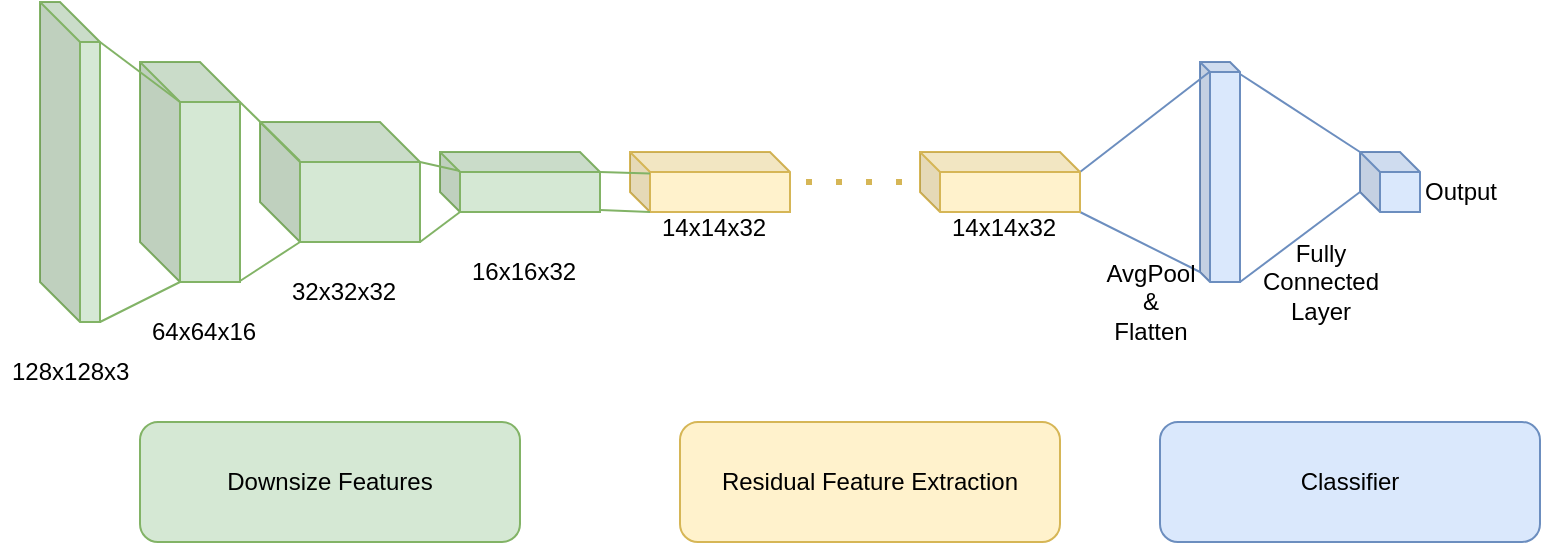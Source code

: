<mxfile version="24.6.0" type="google" pages="2">
  <diagram name="Feature" id="MzNSsnG1RD-xaepFdXYa">
    <mxGraphModel grid="1" page="1" gridSize="10" guides="1" tooltips="1" connect="1" arrows="1" fold="1" pageScale="1" pageWidth="850" pageHeight="1100" math="0" shadow="0">
      <root>
        <mxCell id="0" />
        <mxCell id="1" parent="0" />
        <mxCell id="TgdVf9eA8XH0AdE2VDAJ-2" value="" style="shape=cube;whiteSpace=wrap;html=1;boundedLbl=1;backgroundOutline=1;darkOpacity=0.05;darkOpacity2=0.1;fillColor=#d5e8d4;strokeColor=#82b366;" vertex="1" parent="1">
          <mxGeometry x="50" y="220" width="30" height="160" as="geometry" />
        </mxCell>
        <mxCell id="TgdVf9eA8XH0AdE2VDAJ-3" value="" style="shape=cube;whiteSpace=wrap;html=1;boundedLbl=1;backgroundOutline=1;darkOpacity=0.05;darkOpacity2=0.1;fillColor=#d5e8d4;strokeColor=#82b366;" vertex="1" parent="1">
          <mxGeometry x="100" y="250" width="50" height="110" as="geometry" />
        </mxCell>
        <mxCell id="TgdVf9eA8XH0AdE2VDAJ-4" value="" style="shape=cube;whiteSpace=wrap;html=1;boundedLbl=1;backgroundOutline=1;darkOpacity=0.05;darkOpacity2=0.1;fillColor=#d5e8d4;strokeColor=#82b366;" vertex="1" parent="1">
          <mxGeometry x="160" y="280" width="80" height="60" as="geometry" />
        </mxCell>
        <mxCell id="TgdVf9eA8XH0AdE2VDAJ-5" value="" style="shape=cube;whiteSpace=wrap;html=1;boundedLbl=1;backgroundOutline=1;darkOpacity=0.05;darkOpacity2=0.1;size=10;fillColor=#d5e8d4;strokeColor=#82b366;" vertex="1" parent="1">
          <mxGeometry x="250" y="295" width="80" height="30" as="geometry" />
        </mxCell>
        <mxCell id="TgdVf9eA8XH0AdE2VDAJ-6" value="128x128x3" style="text;strokeColor=none;fillColor=none;align=left;verticalAlign=middle;spacingLeft=4;spacingRight=4;overflow=hidden;points=[[0,0.5],[1,0.5]];portConstraint=eastwest;rotatable=0;whiteSpace=wrap;html=1;" vertex="1" parent="1">
          <mxGeometry x="30" y="390" width="80" height="30" as="geometry" />
        </mxCell>
        <mxCell id="TgdVf9eA8XH0AdE2VDAJ-7" value="64x64x16" style="text;strokeColor=none;fillColor=none;align=left;verticalAlign=middle;spacingLeft=4;spacingRight=4;overflow=hidden;points=[[0,0.5],[1,0.5]];portConstraint=eastwest;rotatable=0;whiteSpace=wrap;html=1;" vertex="1" parent="1">
          <mxGeometry x="100" y="370" width="80" height="30" as="geometry" />
        </mxCell>
        <mxCell id="TgdVf9eA8XH0AdE2VDAJ-8" value="32x32x32" style="text;strokeColor=none;fillColor=none;align=left;verticalAlign=middle;spacingLeft=4;spacingRight=4;overflow=hidden;points=[[0,0.5],[1,0.5]];portConstraint=eastwest;rotatable=0;whiteSpace=wrap;html=1;" vertex="1" parent="1">
          <mxGeometry x="170" y="350" width="70" height="30" as="geometry" />
        </mxCell>
        <mxCell id="TgdVf9eA8XH0AdE2VDAJ-9" value="16x16x32" style="text;strokeColor=none;fillColor=none;align=left;verticalAlign=middle;spacingLeft=4;spacingRight=4;overflow=hidden;points=[[0,0.5],[1,0.5]];portConstraint=eastwest;rotatable=0;whiteSpace=wrap;html=1;" vertex="1" parent="1">
          <mxGeometry x="260" y="340" width="70" height="30" as="geometry" />
        </mxCell>
        <mxCell id="TgdVf9eA8XH0AdE2VDAJ-11" value="14x14x32" style="text;strokeColor=none;fillColor=none;align=left;verticalAlign=middle;spacingLeft=4;spacingRight=4;overflow=hidden;points=[[0,0.5],[1,0.5]];portConstraint=eastwest;rotatable=0;whiteSpace=wrap;html=1;" vertex="1" parent="1">
          <mxGeometry x="355" y="317.5" width="70" height="30" as="geometry" />
        </mxCell>
        <mxCell id="TgdVf9eA8XH0AdE2VDAJ-13" value="14x14x32" style="text;strokeColor=none;fillColor=none;align=left;verticalAlign=middle;spacingLeft=4;spacingRight=4;overflow=hidden;points=[[0,0.5],[1,0.5]];portConstraint=eastwest;rotatable=0;whiteSpace=wrap;html=1;" vertex="1" parent="1">
          <mxGeometry x="500" y="317.5" width="70" height="30" as="geometry" />
        </mxCell>
        <mxCell id="TgdVf9eA8XH0AdE2VDAJ-14" value="" style="endArrow=none;dashed=1;html=1;rounded=0;dashPattern=1 4;strokeWidth=3;fillColor=#fff2cc;strokeColor=#d6b656;" edge="1" parent="1">
          <mxGeometry width="50" height="50" relative="1" as="geometry">
            <mxPoint x="433" y="310" as="sourcePoint" />
            <mxPoint x="483" y="310" as="targetPoint" />
          </mxGeometry>
        </mxCell>
        <mxCell id="TgdVf9eA8XH0AdE2VDAJ-16" value="" style="endArrow=none;html=1;rounded=0;fillColor=#d5e8d4;strokeColor=#82b366;" edge="1" parent="1">
          <mxGeometry width="50" height="50" relative="1" as="geometry">
            <mxPoint x="80" y="240" as="sourcePoint" />
            <mxPoint x="120" y="270" as="targetPoint" />
          </mxGeometry>
        </mxCell>
        <mxCell id="TgdVf9eA8XH0AdE2VDAJ-18" value="" style="endArrow=none;html=1;rounded=0;fillColor=#d5e8d4;strokeColor=#82b366;" edge="1" parent="1">
          <mxGeometry width="50" height="50" relative="1" as="geometry">
            <mxPoint x="80" y="380" as="sourcePoint" />
            <mxPoint x="120" y="360" as="targetPoint" />
          </mxGeometry>
        </mxCell>
        <mxCell id="TgdVf9eA8XH0AdE2VDAJ-19" value="" style="shape=cube;whiteSpace=wrap;html=1;boundedLbl=1;backgroundOutline=1;darkOpacity=0.05;darkOpacity2=0.1;size=5;fillColor=#dae8fc;strokeColor=#6c8ebf;" vertex="1" parent="1">
          <mxGeometry x="630" y="250" width="20" height="110" as="geometry" />
        </mxCell>
        <mxCell id="TgdVf9eA8XH0AdE2VDAJ-21" value="" style="endArrow=none;html=1;rounded=0;entryX=0;entryY=0;entryDx=0;entryDy=0;entryPerimeter=0;fillColor=#dae8fc;strokeColor=#6c8ebf;" edge="1" parent="1" target="TgdVf9eA8XH0AdE2VDAJ-22">
          <mxGeometry width="50" height="50" relative="1" as="geometry">
            <mxPoint x="650" y="256" as="sourcePoint" />
            <mxPoint x="700" y="206" as="targetPoint" />
          </mxGeometry>
        </mxCell>
        <mxCell id="TgdVf9eA8XH0AdE2VDAJ-22" value="" style="shape=cube;whiteSpace=wrap;html=1;boundedLbl=1;backgroundOutline=1;darkOpacity=0.05;darkOpacity2=0.1;size=10;fillColor=#dae8fc;strokeColor=#6c8ebf;" vertex="1" parent="1">
          <mxGeometry x="710" y="295" width="30" height="30" as="geometry" />
        </mxCell>
        <mxCell id="TgdVf9eA8XH0AdE2VDAJ-23" value="" style="endArrow=none;html=1;rounded=0;entryX=0;entryY=0;entryDx=0;entryDy=20;entryPerimeter=0;fillColor=#dae8fc;strokeColor=#6c8ebf;" edge="1" parent="1" target="TgdVf9eA8XH0AdE2VDAJ-22">
          <mxGeometry width="50" height="50" relative="1" as="geometry">
            <mxPoint x="650" y="360" as="sourcePoint" />
            <mxPoint x="700" y="310" as="targetPoint" />
          </mxGeometry>
        </mxCell>
        <mxCell id="TgdVf9eA8XH0AdE2VDAJ-26" value="" style="endArrow=none;html=1;rounded=0;entryX=0;entryY=0;entryDx=20;entryDy=60;entryPerimeter=0;fillColor=#d5e8d4;strokeColor=#82b366;" edge="1" parent="1" target="TgdVf9eA8XH0AdE2VDAJ-4">
          <mxGeometry width="50" height="50" relative="1" as="geometry">
            <mxPoint x="150" y="359.5" as="sourcePoint" />
            <mxPoint x="179" y="347.5" as="targetPoint" />
          </mxGeometry>
        </mxCell>
        <mxCell id="TgdVf9eA8XH0AdE2VDAJ-27" value="" style="endArrow=none;html=1;rounded=0;entryX=0;entryY=0;entryDx=50;entryDy=20;entryPerimeter=0;fillColor=#d5e8d4;strokeColor=#82b366;" edge="1" parent="1" target="TgdVf9eA8XH0AdE2VDAJ-3">
          <mxGeometry width="50" height="50" relative="1" as="geometry">
            <mxPoint x="180" y="299.5" as="sourcePoint" />
            <mxPoint x="210" y="280" as="targetPoint" />
          </mxGeometry>
        </mxCell>
        <mxCell id="TgdVf9eA8XH0AdE2VDAJ-28" value="" style="endArrow=none;html=1;rounded=0;entryX=0;entryY=0;entryDx=80;entryDy=20;entryPerimeter=0;fillColor=#d5e8d4;strokeColor=#82b366;" edge="1" parent="1" target="TgdVf9eA8XH0AdE2VDAJ-4">
          <mxGeometry width="50" height="50" relative="1" as="geometry">
            <mxPoint x="260" y="304.5" as="sourcePoint" />
            <mxPoint x="230" y="275" as="targetPoint" />
          </mxGeometry>
        </mxCell>
        <mxCell id="TgdVf9eA8XH0AdE2VDAJ-29" value="" style="endArrow=none;html=1;rounded=0;entryX=1;entryY=1;entryDx=0;entryDy=0;entryPerimeter=0;exitX=0;exitY=0;exitDx=10;exitDy=30;exitPerimeter=0;fillColor=#d5e8d4;strokeColor=#82b366;" edge="1" parent="1" source="TgdVf9eA8XH0AdE2VDAJ-5" target="TgdVf9eA8XH0AdE2VDAJ-4">
          <mxGeometry width="50" height="50" relative="1" as="geometry">
            <mxPoint x="270" y="314.5" as="sourcePoint" />
            <mxPoint x="250" y="310" as="targetPoint" />
          </mxGeometry>
        </mxCell>
        <mxCell id="TgdVf9eA8XH0AdE2VDAJ-33" value="" style="endArrow=none;html=1;rounded=0;exitX=0;exitY=0;exitDx=10;exitDy=30;exitPerimeter=0;fillColor=#dae8fc;strokeColor=#6c8ebf;entryX=0;entryY=0;entryDx=80;entryDy=10;entryPerimeter=0;" edge="1" parent="1" target="FV3GTKPQguWNjTWdTC-N-5">
          <mxGeometry width="50" height="50" relative="1" as="geometry">
            <mxPoint x="635" y="254.75" as="sourcePoint" />
            <mxPoint x="590" y="300" as="targetPoint" />
            <Array as="points" />
          </mxGeometry>
        </mxCell>
        <mxCell id="TgdVf9eA8XH0AdE2VDAJ-34" value="" style="endArrow=none;html=1;rounded=0;exitX=0;exitY=0;exitDx=0;exitDy=105;exitPerimeter=0;entryX=1;entryY=1;entryDx=0;entryDy=0;entryPerimeter=0;fillColor=#dae8fc;strokeColor=#6c8ebf;" edge="1" parent="1" source="TgdVf9eA8XH0AdE2VDAJ-19" target="FV3GTKPQguWNjTWdTC-N-5">
          <mxGeometry width="50" height="50" relative="1" as="geometry">
            <mxPoint x="635" y="264.25" as="sourcePoint" />
            <mxPoint x="590" y="317.5" as="targetPoint" />
            <Array as="points" />
          </mxGeometry>
        </mxCell>
        <mxCell id="TgdVf9eA8XH0AdE2VDAJ-35" value="AvgPool&lt;div&gt;&amp;amp;&lt;/div&gt;&lt;div&gt;Flatten&lt;/div&gt;" style="text;html=1;align=center;verticalAlign=middle;resizable=0;points=[];autosize=1;strokeColor=none;fillColor=none;" vertex="1" parent="1">
          <mxGeometry x="570" y="340" width="70" height="60" as="geometry" />
        </mxCell>
        <mxCell id="TgdVf9eA8XH0AdE2VDAJ-36" value="Fully&lt;div&gt;Connected&lt;/div&gt;&lt;div&gt;Layer&lt;/div&gt;" style="text;html=1;align=center;verticalAlign=middle;resizable=0;points=[];autosize=1;strokeColor=none;fillColor=none;" vertex="1" parent="1">
          <mxGeometry x="650" y="330" width="80" height="60" as="geometry" />
        </mxCell>
        <mxCell id="TgdVf9eA8XH0AdE2VDAJ-37" value="Output" style="text;html=1;align=center;verticalAlign=middle;resizable=0;points=[];autosize=1;strokeColor=none;fillColor=none;" vertex="1" parent="1">
          <mxGeometry x="730" y="300" width="60" height="30" as="geometry" />
        </mxCell>
        <mxCell id="TgdVf9eA8XH0AdE2VDAJ-39" value="&lt;div&gt;Downsize Features&lt;/div&gt;" style="rounded=1;whiteSpace=wrap;html=1;fillColor=#d5e8d4;strokeColor=#82b366;" vertex="1" parent="1">
          <mxGeometry x="100" y="430" width="190" height="60" as="geometry" />
        </mxCell>
        <mxCell id="TgdVf9eA8XH0AdE2VDAJ-40" value="Residual Feature Extraction" style="rounded=1;whiteSpace=wrap;html=1;fillColor=#fff2cc;strokeColor=#d6b656;" vertex="1" parent="1">
          <mxGeometry x="370" y="430" width="190" height="60" as="geometry" />
        </mxCell>
        <mxCell id="TgdVf9eA8XH0AdE2VDAJ-41" value="&lt;div&gt;Classifier&lt;/div&gt;" style="rounded=1;whiteSpace=wrap;html=1;fillColor=#dae8fc;strokeColor=#6c8ebf;" vertex="1" parent="1">
          <mxGeometry x="610" y="430" width="190" height="60" as="geometry" />
        </mxCell>
        <mxCell id="FV3GTKPQguWNjTWdTC-N-1" value="" style="shape=cube;whiteSpace=wrap;html=1;boundedLbl=1;backgroundOutline=1;darkOpacity=0.05;darkOpacity2=0.1;size=10;fillColor=#fff2cc;strokeColor=#d6b656;" vertex="1" parent="1">
          <mxGeometry x="345" y="295" width="80" height="30" as="geometry" />
        </mxCell>
        <mxCell id="FV3GTKPQguWNjTWdTC-N-3" value="" style="endArrow=none;html=1;rounded=0;entryX=0;entryY=0;entryDx=80;entryDy=10;entryPerimeter=0;fillColor=#d5e8d4;strokeColor=#82b366;" edge="1" parent="1" target="TgdVf9eA8XH0AdE2VDAJ-5">
          <mxGeometry width="50" height="50" relative="1" as="geometry">
            <mxPoint x="355" y="305.75" as="sourcePoint" />
            <mxPoint x="345" y="240" as="targetPoint" />
            <Array as="points" />
          </mxGeometry>
        </mxCell>
        <mxCell id="FV3GTKPQguWNjTWdTC-N-4" value="" style="endArrow=none;html=1;rounded=0;fillColor=#d5e8d4;strokeColor=#82b366;" edge="1" parent="1">
          <mxGeometry width="50" height="50" relative="1" as="geometry">
            <mxPoint x="355" y="325" as="sourcePoint" />
            <mxPoint x="330" y="324" as="targetPoint" />
            <Array as="points" />
          </mxGeometry>
        </mxCell>
        <mxCell id="FV3GTKPQguWNjTWdTC-N-5" value="" style="shape=cube;whiteSpace=wrap;html=1;boundedLbl=1;backgroundOutline=1;darkOpacity=0.05;darkOpacity2=0.1;size=10;fillColor=#fff2cc;strokeColor=#d6b656;" vertex="1" parent="1">
          <mxGeometry x="490" y="295" width="80" height="30" as="geometry" />
        </mxCell>
      </root>
    </mxGraphModel>
  </diagram>
  <diagram id="4RYaxuy63MNOUijxMtjW" name="Struct">
    <mxGraphModel grid="1" page="1" gridSize="10" guides="1" tooltips="1" connect="1" arrows="1" fold="1" pageScale="1" pageWidth="850" pageHeight="1100" math="0" shadow="0">
      <root>
        <mxCell id="0" />
        <mxCell id="1" parent="0" />
        <mxCell id="r_1e00ObbrppBUQ0uuwz-1" value="DSConv3x3" style="rounded=0;whiteSpace=wrap;html=1;fillColor=#fff2cc;strokeColor=#d6b656;" vertex="1" parent="1">
          <mxGeometry x="260" y="90" width="120" height="20" as="geometry" />
        </mxCell>
        <mxCell id="r_1e00ObbrppBUQ0uuwz-2" value="BatchNorm" style="rounded=0;whiteSpace=wrap;html=1;fillColor=#e1d5e7;strokeColor=#9673a6;" vertex="1" parent="1">
          <mxGeometry x="260" y="110" width="120" height="20" as="geometry" />
        </mxCell>
        <mxCell id="r_1e00ObbrppBUQ0uuwz-3" value="LeakyReLU" style="rounded=0;whiteSpace=wrap;html=1;fillColor=#dae8fc;strokeColor=#6c8ebf;" vertex="1" parent="1">
          <mxGeometry x="260" y="130" width="120" height="20" as="geometry" />
        </mxCell>
        <mxCell id="r_1e00ObbrppBUQ0uuwz-4" value="MaxPool" style="rounded=0;whiteSpace=wrap;html=1;fillColor=#d5e8d4;strokeColor=#82b366;" vertex="1" parent="1">
          <mxGeometry x="260" y="150" width="120" height="20" as="geometry" />
        </mxCell>
        <mxCell id="JnZnLXKVhn_WETmtPkoX-1" value="DownSizeBlock" style="rounded=0;whiteSpace=wrap;html=1;fillColor=#d5e8d4;strokeColor=#82b366;" vertex="1" parent="1">
          <mxGeometry x="80" y="80" width="120" height="30" as="geometry" />
        </mxCell>
        <mxCell id="JnZnLXKVhn_WETmtPkoX-2" value="" style="endArrow=none;html=1;rounded=0;entryX=0;entryY=0;entryDx=0;entryDy=0;exitX=1;exitY=0;exitDx=0;exitDy=0;" edge="1" parent="1" source="JnZnLXKVhn_WETmtPkoX-1" target="r_1e00ObbrppBUQ0uuwz-1">
          <mxGeometry width="50" height="50" relative="1" as="geometry">
            <mxPoint x="200" y="130" as="sourcePoint" />
            <mxPoint x="250" y="80" as="targetPoint" />
          </mxGeometry>
        </mxCell>
        <mxCell id="JnZnLXKVhn_WETmtPkoX-3" value="" style="endArrow=none;html=1;rounded=0;entryX=0;entryY=1;entryDx=0;entryDy=0;exitX=1;exitY=1;exitDx=0;exitDy=0;" edge="1" parent="1" source="JnZnLXKVhn_WETmtPkoX-1" target="r_1e00ObbrppBUQ0uuwz-4">
          <mxGeometry width="50" height="50" relative="1" as="geometry">
            <mxPoint x="200" y="150" as="sourcePoint" />
            <mxPoint x="250" y="100" as="targetPoint" />
          </mxGeometry>
        </mxCell>
        <mxCell id="JnZnLXKVhn_WETmtPkoX-7" value="DownSizeBlock" style="rounded=0;whiteSpace=wrap;html=1;fillColor=#d5e8d4;strokeColor=#82b366;" vertex="1" parent="1">
          <mxGeometry x="80" y="110" width="120" height="30" as="geometry" />
        </mxCell>
        <mxCell id="JnZnLXKVhn_WETmtPkoX-8" value="DownSizeBlock" style="rounded=0;whiteSpace=wrap;html=1;fillColor=#d5e8d4;strokeColor=#82b366;" vertex="1" parent="1">
          <mxGeometry x="80" y="140" width="120" height="30" as="geometry" />
        </mxCell>
        <mxCell id="JnZnLXKVhn_WETmtPkoX-11" style="edgeStyle=orthogonalEdgeStyle;rounded=0;orthogonalLoop=1;jettySize=auto;html=1;" edge="1" parent="1" target="JnZnLXKVhn_WETmtPkoX-10">
          <mxGeometry relative="1" as="geometry">
            <mxPoint x="140.034" y="170" as="sourcePoint" />
          </mxGeometry>
        </mxCell>
        <mxCell id="JnZnLXKVhn_WETmtPkoX-10" value="ResidualBlock" style="rounded=0;whiteSpace=wrap;html=1;fillColor=#e1d5e7;strokeColor=#9673a6;" vertex="1" parent="1">
          <mxGeometry x="80" y="190" width="120" height="30" as="geometry" />
        </mxCell>
        <mxCell id="JnZnLXKVhn_WETmtPkoX-14" value="" style="edgeStyle=orthogonalEdgeStyle;rounded=0;orthogonalLoop=1;jettySize=auto;html=1;" edge="1" parent="1" source="JnZnLXKVhn_WETmtPkoX-12" target="JnZnLXKVhn_WETmtPkoX-13">
          <mxGeometry relative="1" as="geometry" />
        </mxCell>
        <mxCell id="JnZnLXKVhn_WETmtPkoX-12" value="TripleResidualBlock" style="rounded=0;whiteSpace=wrap;html=1;fillColor=#dae8fc;strokeColor=#6c8ebf;" vertex="1" parent="1">
          <mxGeometry x="80" y="220" width="120" height="30" as="geometry" />
        </mxCell>
        <mxCell id="JnZnLXKVhn_WETmtPkoX-13" value="AvgPool" style="rounded=0;whiteSpace=wrap;html=1;fillColor=#f8cecc;strokeColor=#b85450;" vertex="1" parent="1">
          <mxGeometry x="80" y="270" width="120" height="30" as="geometry" />
        </mxCell>
        <mxCell id="JnZnLXKVhn_WETmtPkoX-15" value="Flatten" style="rounded=0;whiteSpace=wrap;html=1;fillColor=#f5f5f5;strokeColor=#666666;fontColor=#333333;" vertex="1" parent="1">
          <mxGeometry x="80" y="300" width="120" height="30" as="geometry" />
        </mxCell>
        <mxCell id="JnZnLXKVhn_WETmtPkoX-16" value="FullyConnected" style="rounded=0;whiteSpace=wrap;html=1;fillColor=#fff2cc;strokeColor=#d6b656;" vertex="1" parent="1">
          <mxGeometry x="80" y="330" width="120" height="30" as="geometry" />
        </mxCell>
        <mxCell id="JnZnLXKVhn_WETmtPkoX-19" value="" style="edgeStyle=orthogonalEdgeStyle;rounded=0;orthogonalLoop=1;jettySize=auto;html=1;" edge="1" parent="1" source="JnZnLXKVhn_WETmtPkoX-17">
          <mxGeometry relative="1" as="geometry">
            <mxPoint x="140" y="420.0" as="targetPoint" />
          </mxGeometry>
        </mxCell>
        <mxCell id="JnZnLXKVhn_WETmtPkoX-17" value="Sigmoid" style="rounded=0;whiteSpace=wrap;html=1;fillColor=#f5f5f5;strokeColor=#666666;fontColor=#333333;" vertex="1" parent="1">
          <mxGeometry x="80" y="360" width="120" height="30" as="geometry" />
        </mxCell>
        <mxCell id="JnZnLXKVhn_WETmtPkoX-20" value="Output" style="text;html=1;align=center;verticalAlign=middle;whiteSpace=wrap;rounded=0;" vertex="1" parent="1">
          <mxGeometry x="110" y="417" width="60" height="30" as="geometry" />
        </mxCell>
        <mxCell id="JnZnLXKVhn_WETmtPkoX-22" style="edgeStyle=orthogonalEdgeStyle;rounded=0;orthogonalLoop=1;jettySize=auto;html=1;entryX=0.5;entryY=0;entryDx=0;entryDy=0;" edge="1" parent="1" source="JnZnLXKVhn_WETmtPkoX-21" target="JnZnLXKVhn_WETmtPkoX-1">
          <mxGeometry relative="1" as="geometry" />
        </mxCell>
        <mxCell id="JnZnLXKVhn_WETmtPkoX-21" value="Input" style="text;html=1;align=center;verticalAlign=middle;whiteSpace=wrap;rounded=0;" vertex="1" parent="1">
          <mxGeometry x="110" y="30" width="60" height="30" as="geometry" />
        </mxCell>
        <mxCell id="JnZnLXKVhn_WETmtPkoX-39" style="edgeStyle=orthogonalEdgeStyle;rounded=0;orthogonalLoop=1;jettySize=auto;html=1;exitX=0.5;exitY=1;exitDx=0;exitDy=0;" edge="1" parent="1" target="JnZnLXKVhn_WETmtPkoX-27">
          <mxGeometry relative="1" as="geometry">
            <mxPoint x="700.0" y="113" as="sourcePoint" />
          </mxGeometry>
        </mxCell>
        <mxCell id="JnZnLXKVhn_WETmtPkoX-27" value="DSConv3x3" style="rounded=0;whiteSpace=wrap;html=1;fillColor=#fff2cc;strokeColor=#d6b656;" vertex="1" parent="1">
          <mxGeometry x="640" y="133" width="120" height="20" as="geometry" />
        </mxCell>
        <mxCell id="JnZnLXKVhn_WETmtPkoX-28" value="BatchNorm" style="rounded=0;whiteSpace=wrap;html=1;fillColor=#e1d5e7;strokeColor=#9673a6;" vertex="1" parent="1">
          <mxGeometry x="640" y="153" width="120" height="20" as="geometry" />
        </mxCell>
        <mxCell id="JnZnLXKVhn_WETmtPkoX-40" style="edgeStyle=orthogonalEdgeStyle;rounded=0;orthogonalLoop=1;jettySize=auto;html=1;exitX=0.5;exitY=1;exitDx=0;exitDy=0;" edge="1" parent="1" source="JnZnLXKVhn_WETmtPkoX-29" target="JnZnLXKVhn_WETmtPkoX-30">
          <mxGeometry relative="1" as="geometry" />
        </mxCell>
        <mxCell id="JnZnLXKVhn_WETmtPkoX-29" value="LeakyReLU" style="rounded=0;whiteSpace=wrap;html=1;fillColor=#dae8fc;strokeColor=#6c8ebf;" vertex="1" parent="1">
          <mxGeometry x="640" y="173" width="120" height="20" as="geometry" />
        </mxCell>
        <mxCell id="JnZnLXKVhn_WETmtPkoX-30" value="DSConv3x3" style="rounded=0;whiteSpace=wrap;html=1;fillColor=#fff2cc;strokeColor=#d6b656;" vertex="1" parent="1">
          <mxGeometry x="640" y="213" width="120" height="20" as="geometry" />
        </mxCell>
        <mxCell id="JnZnLXKVhn_WETmtPkoX-31" value="BatchNorm" style="rounded=0;whiteSpace=wrap;html=1;fillColor=#e1d5e7;strokeColor=#9673a6;" vertex="1" parent="1">
          <mxGeometry x="640" y="233" width="120" height="20" as="geometry" />
        </mxCell>
        <mxCell id="JnZnLXKVhn_WETmtPkoX-41" style="edgeStyle=orthogonalEdgeStyle;rounded=0;orthogonalLoop=1;jettySize=auto;html=1;exitX=0.5;exitY=1;exitDx=0;exitDy=0;entryX=0.5;entryY=0;entryDx=0;entryDy=0;" edge="1" parent="1" source="JnZnLXKVhn_WETmtPkoX-32" target="JnZnLXKVhn_WETmtPkoX-33">
          <mxGeometry relative="1" as="geometry" />
        </mxCell>
        <mxCell id="JnZnLXKVhn_WETmtPkoX-32" value="LeakyReLU" style="rounded=0;whiteSpace=wrap;html=1;fillColor=#dae8fc;strokeColor=#6c8ebf;" vertex="1" parent="1">
          <mxGeometry x="640" y="253" width="120" height="20" as="geometry" />
        </mxCell>
        <mxCell id="JnZnLXKVhn_WETmtPkoX-33" value="DSConv3x3" style="rounded=0;whiteSpace=wrap;html=1;fillColor=#fff2cc;strokeColor=#d6b656;" vertex="1" parent="1">
          <mxGeometry x="640" y="290" width="120" height="20" as="geometry" />
        </mxCell>
        <mxCell id="JnZnLXKVhn_WETmtPkoX-34" value="BatchNorm" style="rounded=0;whiteSpace=wrap;html=1;fillColor=#e1d5e7;strokeColor=#9673a6;" vertex="1" parent="1">
          <mxGeometry x="640" y="310" width="120" height="20" as="geometry" />
        </mxCell>
        <mxCell id="JnZnLXKVhn_WETmtPkoX-48" value="" style="edgeStyle=orthogonalEdgeStyle;rounded=0;orthogonalLoop=1;jettySize=auto;html=1;" edge="1" parent="1" source="JnZnLXKVhn_WETmtPkoX-35" target="JnZnLXKVhn_WETmtPkoX-47">
          <mxGeometry relative="1" as="geometry" />
        </mxCell>
        <mxCell id="JnZnLXKVhn_WETmtPkoX-35" value="LeakyReLU" style="rounded=0;whiteSpace=wrap;html=1;fillColor=#dae8fc;strokeColor=#6c8ebf;" vertex="1" parent="1">
          <mxGeometry x="640" y="330" width="120" height="20" as="geometry" />
        </mxCell>
        <mxCell id="JnZnLXKVhn_WETmtPkoX-44" value="" style="endArrow=classic;html=1;rounded=0;edgeStyle=orthogonalEdgeStyle;" edge="1" parent="1">
          <mxGeometry width="50" height="50" relative="1" as="geometry">
            <mxPoint x="700" y="120" as="sourcePoint" />
            <mxPoint x="715" y="393" as="targetPoint" />
            <Array as="points">
              <mxPoint x="790" y="120" />
              <mxPoint x="790" y="393" />
            </Array>
          </mxGeometry>
        </mxCell>
        <mxCell id="JnZnLXKVhn_WETmtPkoX-45" value="" style="endArrow=classic;html=1;rounded=0;edgeStyle=orthogonalEdgeStyle;" edge="1" parent="1">
          <mxGeometry width="50" height="50" relative="1" as="geometry">
            <mxPoint x="700" y="200" as="sourcePoint" />
            <mxPoint x="715" y="393" as="targetPoint" />
            <Array as="points">
              <mxPoint x="780" y="200" />
              <mxPoint x="780" y="393" />
            </Array>
          </mxGeometry>
        </mxCell>
        <mxCell id="JnZnLXKVhn_WETmtPkoX-46" value="" style="endArrow=classic;html=1;rounded=0;edgeStyle=orthogonalEdgeStyle;" edge="1" parent="1">
          <mxGeometry width="50" height="50" relative="1" as="geometry">
            <mxPoint x="700" y="280" as="sourcePoint" />
            <mxPoint x="715.03" y="393" as="targetPoint" />
            <Array as="points">
              <mxPoint x="770" y="280" />
              <mxPoint x="770" y="393" />
            </Array>
          </mxGeometry>
        </mxCell>
        <mxCell id="JnZnLXKVhn_WETmtPkoX-49" style="edgeStyle=orthogonalEdgeStyle;rounded=0;orthogonalLoop=1;jettySize=auto;html=1;exitX=0.5;exitY=1;exitDx=0;exitDy=0;" edge="1" parent="1" source="JnZnLXKVhn_WETmtPkoX-47">
          <mxGeometry relative="1" as="geometry">
            <mxPoint x="700.31" y="430.0" as="targetPoint" />
          </mxGeometry>
        </mxCell>
        <mxCell id="JnZnLXKVhn_WETmtPkoX-47" value="+" style="ellipse;whiteSpace=wrap;html=1;rounded=0;fillColor=#ffe6cc;strokeColor=#d79b00;" vertex="1" parent="1">
          <mxGeometry x="685" y="379" width="30" height="28" as="geometry" />
        </mxCell>
        <mxCell id="JnZnLXKVhn_WETmtPkoX-51" value="TripleResidualBlock" style="swimlane;whiteSpace=wrap;html=1;fillColor=#dae8fc;strokeColor=#6c8ebf;" vertex="1" parent="1">
          <mxGeometry x="610" y="80" width="210" height="360" as="geometry" />
        </mxCell>
        <mxCell id="JnZnLXKVhn_WETmtPkoX-59" style="edgeStyle=orthogonalEdgeStyle;rounded=0;orthogonalLoop=1;jettySize=auto;html=1;entryX=0.5;entryY=0;entryDx=0;entryDy=0;" edge="1" parent="1" target="JnZnLXKVhn_WETmtPkoX-61">
          <mxGeometry relative="1" as="geometry">
            <mxPoint x="490" y="105" as="sourcePoint" />
            <mxPoint x="490" y="105" as="targetPoint" />
          </mxGeometry>
        </mxCell>
        <mxCell id="JnZnLXKVhn_WETmtPkoX-61" value="DSConv3x3" style="rounded=0;whiteSpace=wrap;html=1;fillColor=#fff2cc;strokeColor=#d6b656;" vertex="1" parent="1">
          <mxGeometry x="430" y="130" width="120" height="20" as="geometry" />
        </mxCell>
        <mxCell id="JnZnLXKVhn_WETmtPkoX-62" value="BatchNorm" style="rounded=0;whiteSpace=wrap;html=1;fillColor=#e1d5e7;strokeColor=#9673a6;" vertex="1" parent="1">
          <mxGeometry x="430" y="150" width="120" height="20" as="geometry" />
        </mxCell>
        <mxCell id="lJOfcNYp-Ou8pIuUEZZU-3" style="edgeStyle=orthogonalEdgeStyle;rounded=0;orthogonalLoop=1;jettySize=auto;html=1;entryX=0.5;entryY=0;entryDx=0;entryDy=0;" edge="1" parent="1" source="JnZnLXKVhn_WETmtPkoX-64" target="lJOfcNYp-Ou8pIuUEZZU-2">
          <mxGeometry relative="1" as="geometry" />
        </mxCell>
        <mxCell id="JnZnLXKVhn_WETmtPkoX-64" value="LeakyReLU" style="rounded=0;whiteSpace=wrap;html=1;fillColor=#dae8fc;strokeColor=#6c8ebf;" vertex="1" parent="1">
          <mxGeometry x="430" y="170" width="120" height="20" as="geometry" />
        </mxCell>
        <mxCell id="JnZnLXKVhn_WETmtPkoX-65" value="DSConv3x3" style="rounded=0;whiteSpace=wrap;html=1;fillColor=#fff2cc;strokeColor=#d6b656;" vertex="1" parent="1">
          <mxGeometry x="430" y="248" width="120" height="20" as="geometry" />
        </mxCell>
        <mxCell id="JnZnLXKVhn_WETmtPkoX-66" value="BatchNorm" style="rounded=0;whiteSpace=wrap;html=1;fillColor=#e1d5e7;strokeColor=#9673a6;" vertex="1" parent="1">
          <mxGeometry x="430" y="268" width="120" height="20" as="geometry" />
        </mxCell>
        <mxCell id="LKoW61nq7f6iPC9dhPku-2" style="edgeStyle=orthogonalEdgeStyle;rounded=0;orthogonalLoop=1;jettySize=auto;html=1;exitX=0.5;exitY=1;exitDx=0;exitDy=0;entryX=0.5;entryY=0;entryDx=0;entryDy=0;" edge="1" parent="1" source="JnZnLXKVhn_WETmtPkoX-68">
          <mxGeometry relative="1" as="geometry">
            <mxPoint x="490" y="323.0" as="targetPoint" />
          </mxGeometry>
        </mxCell>
        <mxCell id="JnZnLXKVhn_WETmtPkoX-68" value="LeakyReLU" style="rounded=0;whiteSpace=wrap;html=1;fillColor=#dae8fc;strokeColor=#6c8ebf;" vertex="1" parent="1">
          <mxGeometry x="430" y="288" width="120" height="20" as="geometry" />
        </mxCell>
        <mxCell id="JnZnLXKVhn_WETmtPkoX-72" value="" style="endArrow=classic;html=1;rounded=0;edgeStyle=orthogonalEdgeStyle;entryX=1;entryY=0.5;entryDx=0;entryDy=0;" edge="1" parent="1">
          <mxGeometry width="50" height="50" relative="1" as="geometry">
            <mxPoint x="490" y="113" as="sourcePoint" />
            <mxPoint x="505.0" y="337" as="targetPoint" />
            <Array as="points">
              <mxPoint x="490" y="113" />
              <mxPoint x="570" y="113" />
              <mxPoint x="570" y="337" />
            </Array>
          </mxGeometry>
        </mxCell>
        <mxCell id="JnZnLXKVhn_WETmtPkoX-74" style="edgeStyle=orthogonalEdgeStyle;rounded=0;orthogonalLoop=1;jettySize=auto;html=1;exitX=0.5;exitY=1;exitDx=0;exitDy=0;" edge="1" parent="1">
          <mxGeometry relative="1" as="geometry">
            <mxPoint x="490" y="373" as="targetPoint" />
            <mxPoint x="490" y="351" as="sourcePoint" />
          </mxGeometry>
        </mxCell>
        <mxCell id="JnZnLXKVhn_WETmtPkoX-82" value="ResidualBlock" style="swimlane;whiteSpace=wrap;html=1;fillColor=#e1d5e7;strokeColor=#9673a6;" vertex="1" parent="1">
          <mxGeometry x="410" y="80" width="180" height="303" as="geometry" />
        </mxCell>
        <mxCell id="lJOfcNYp-Ou8pIuUEZZU-4" style="edgeStyle=orthogonalEdgeStyle;rounded=0;orthogonalLoop=1;jettySize=auto;html=1;" edge="1" parent="1" source="lJOfcNYp-Ou8pIuUEZZU-2" target="JnZnLXKVhn_WETmtPkoX-65">
          <mxGeometry relative="1" as="geometry" />
        </mxCell>
        <mxCell id="lJOfcNYp-Ou8pIuUEZZU-2" value="Dropout" style="rounded=0;whiteSpace=wrap;html=1;fillColor=#d5e8d4;strokeColor=#82b366;" vertex="1" parent="1">
          <mxGeometry x="430" y="209" width="120" height="20" as="geometry" />
        </mxCell>
        <mxCell id="lJOfcNYp-Ou8pIuUEZZU-5" value="+" style="ellipse;whiteSpace=wrap;html=1;rounded=0;fillColor=#ffe6cc;strokeColor=#d79b00;" vertex="1" parent="1">
          <mxGeometry x="475" y="323" width="30" height="28" as="geometry" />
        </mxCell>
      </root>
    </mxGraphModel>
  </diagram>
</mxfile>
